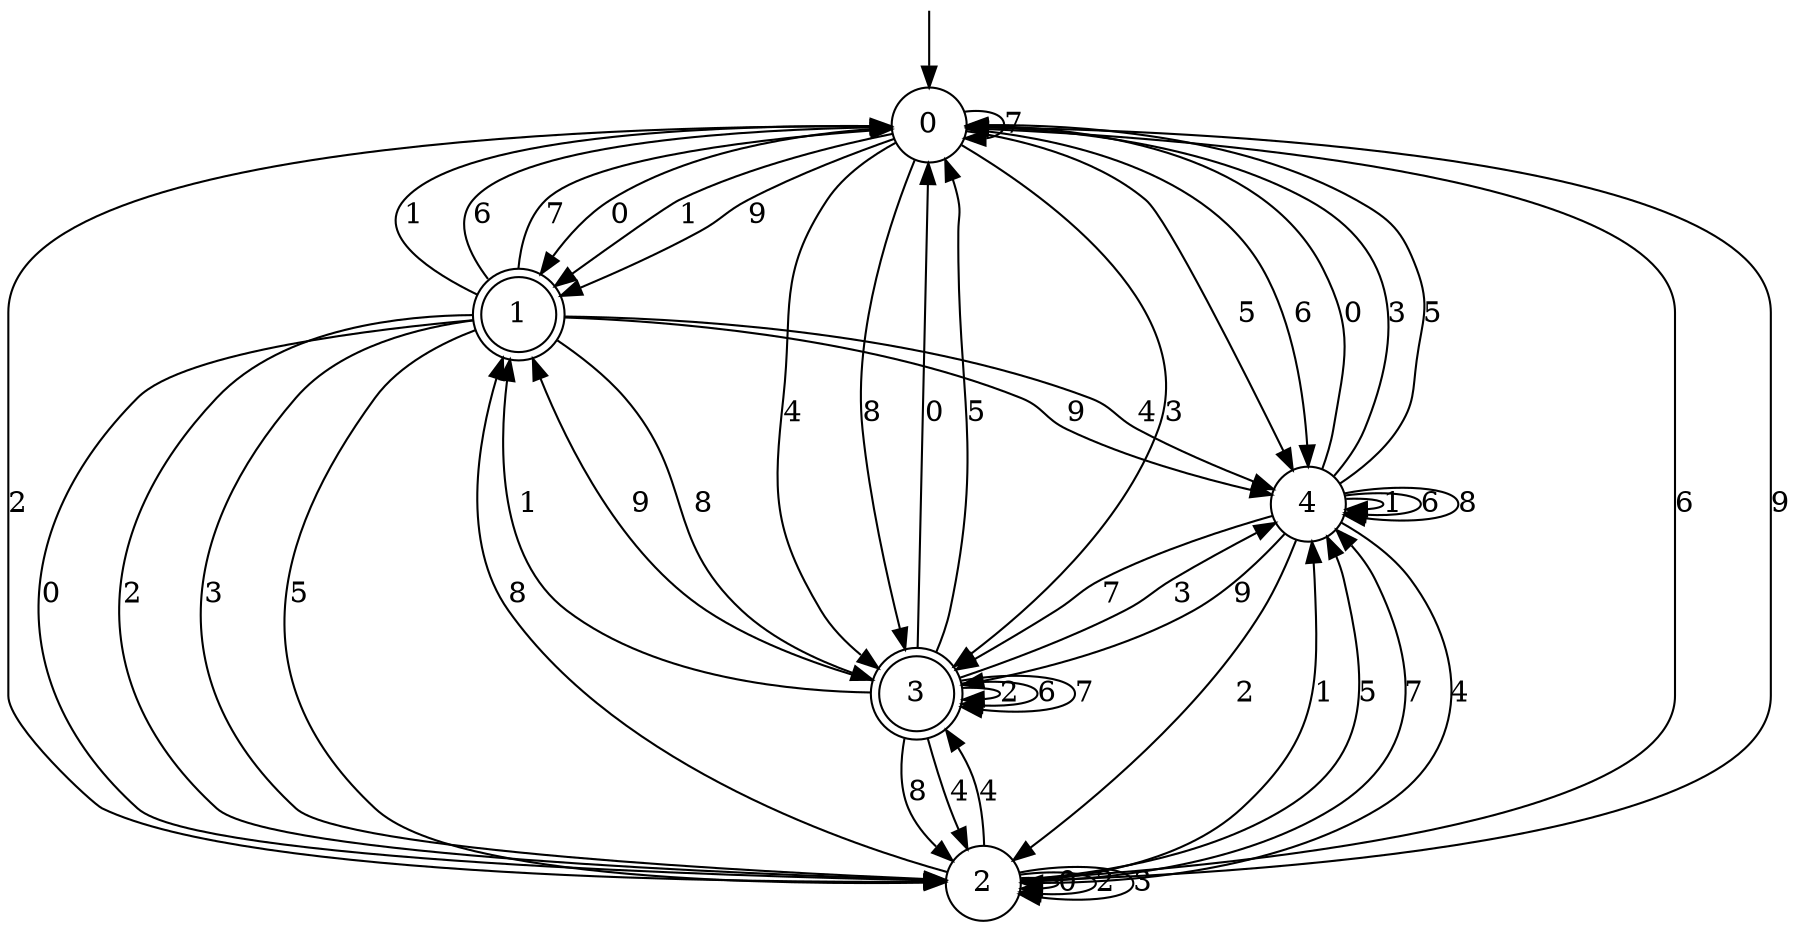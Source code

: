digraph g {

	s0 [shape="circle" label="0"];
	s1 [shape="doublecircle" label="1"];
	s2 [shape="circle" label="2"];
	s3 [shape="doublecircle" label="3"];
	s4 [shape="circle" label="4"];
	s0 -> s1 [label="0"];
	s0 -> s1 [label="1"];
	s0 -> s2 [label="2"];
	s0 -> s3 [label="3"];
	s0 -> s3 [label="4"];
	s0 -> s4 [label="5"];
	s0 -> s4 [label="6"];
	s0 -> s0 [label="7"];
	s0 -> s3 [label="8"];
	s0 -> s1 [label="9"];
	s1 -> s2 [label="0"];
	s1 -> s0 [label="1"];
	s1 -> s2 [label="2"];
	s1 -> s2 [label="3"];
	s1 -> s4 [label="4"];
	s1 -> s2 [label="5"];
	s1 -> s0 [label="6"];
	s1 -> s0 [label="7"];
	s1 -> s3 [label="8"];
	s1 -> s4 [label="9"];
	s2 -> s2 [label="0"];
	s2 -> s4 [label="1"];
	s2 -> s2 [label="2"];
	s2 -> s2 [label="3"];
	s2 -> s3 [label="4"];
	s2 -> s4 [label="5"];
	s2 -> s0 [label="6"];
	s2 -> s4 [label="7"];
	s2 -> s1 [label="8"];
	s2 -> s0 [label="9"];
	s3 -> s0 [label="0"];
	s3 -> s1 [label="1"];
	s3 -> s3 [label="2"];
	s3 -> s4 [label="3"];
	s3 -> s2 [label="4"];
	s3 -> s0 [label="5"];
	s3 -> s3 [label="6"];
	s3 -> s3 [label="7"];
	s3 -> s2 [label="8"];
	s3 -> s1 [label="9"];
	s4 -> s0 [label="0"];
	s4 -> s4 [label="1"];
	s4 -> s2 [label="2"];
	s4 -> s0 [label="3"];
	s4 -> s2 [label="4"];
	s4 -> s0 [label="5"];
	s4 -> s4 [label="6"];
	s4 -> s3 [label="7"];
	s4 -> s4 [label="8"];
	s4 -> s3 [label="9"];

__start0 [label="" shape="none" width="0" height="0"];
__start0 -> s0;

}
